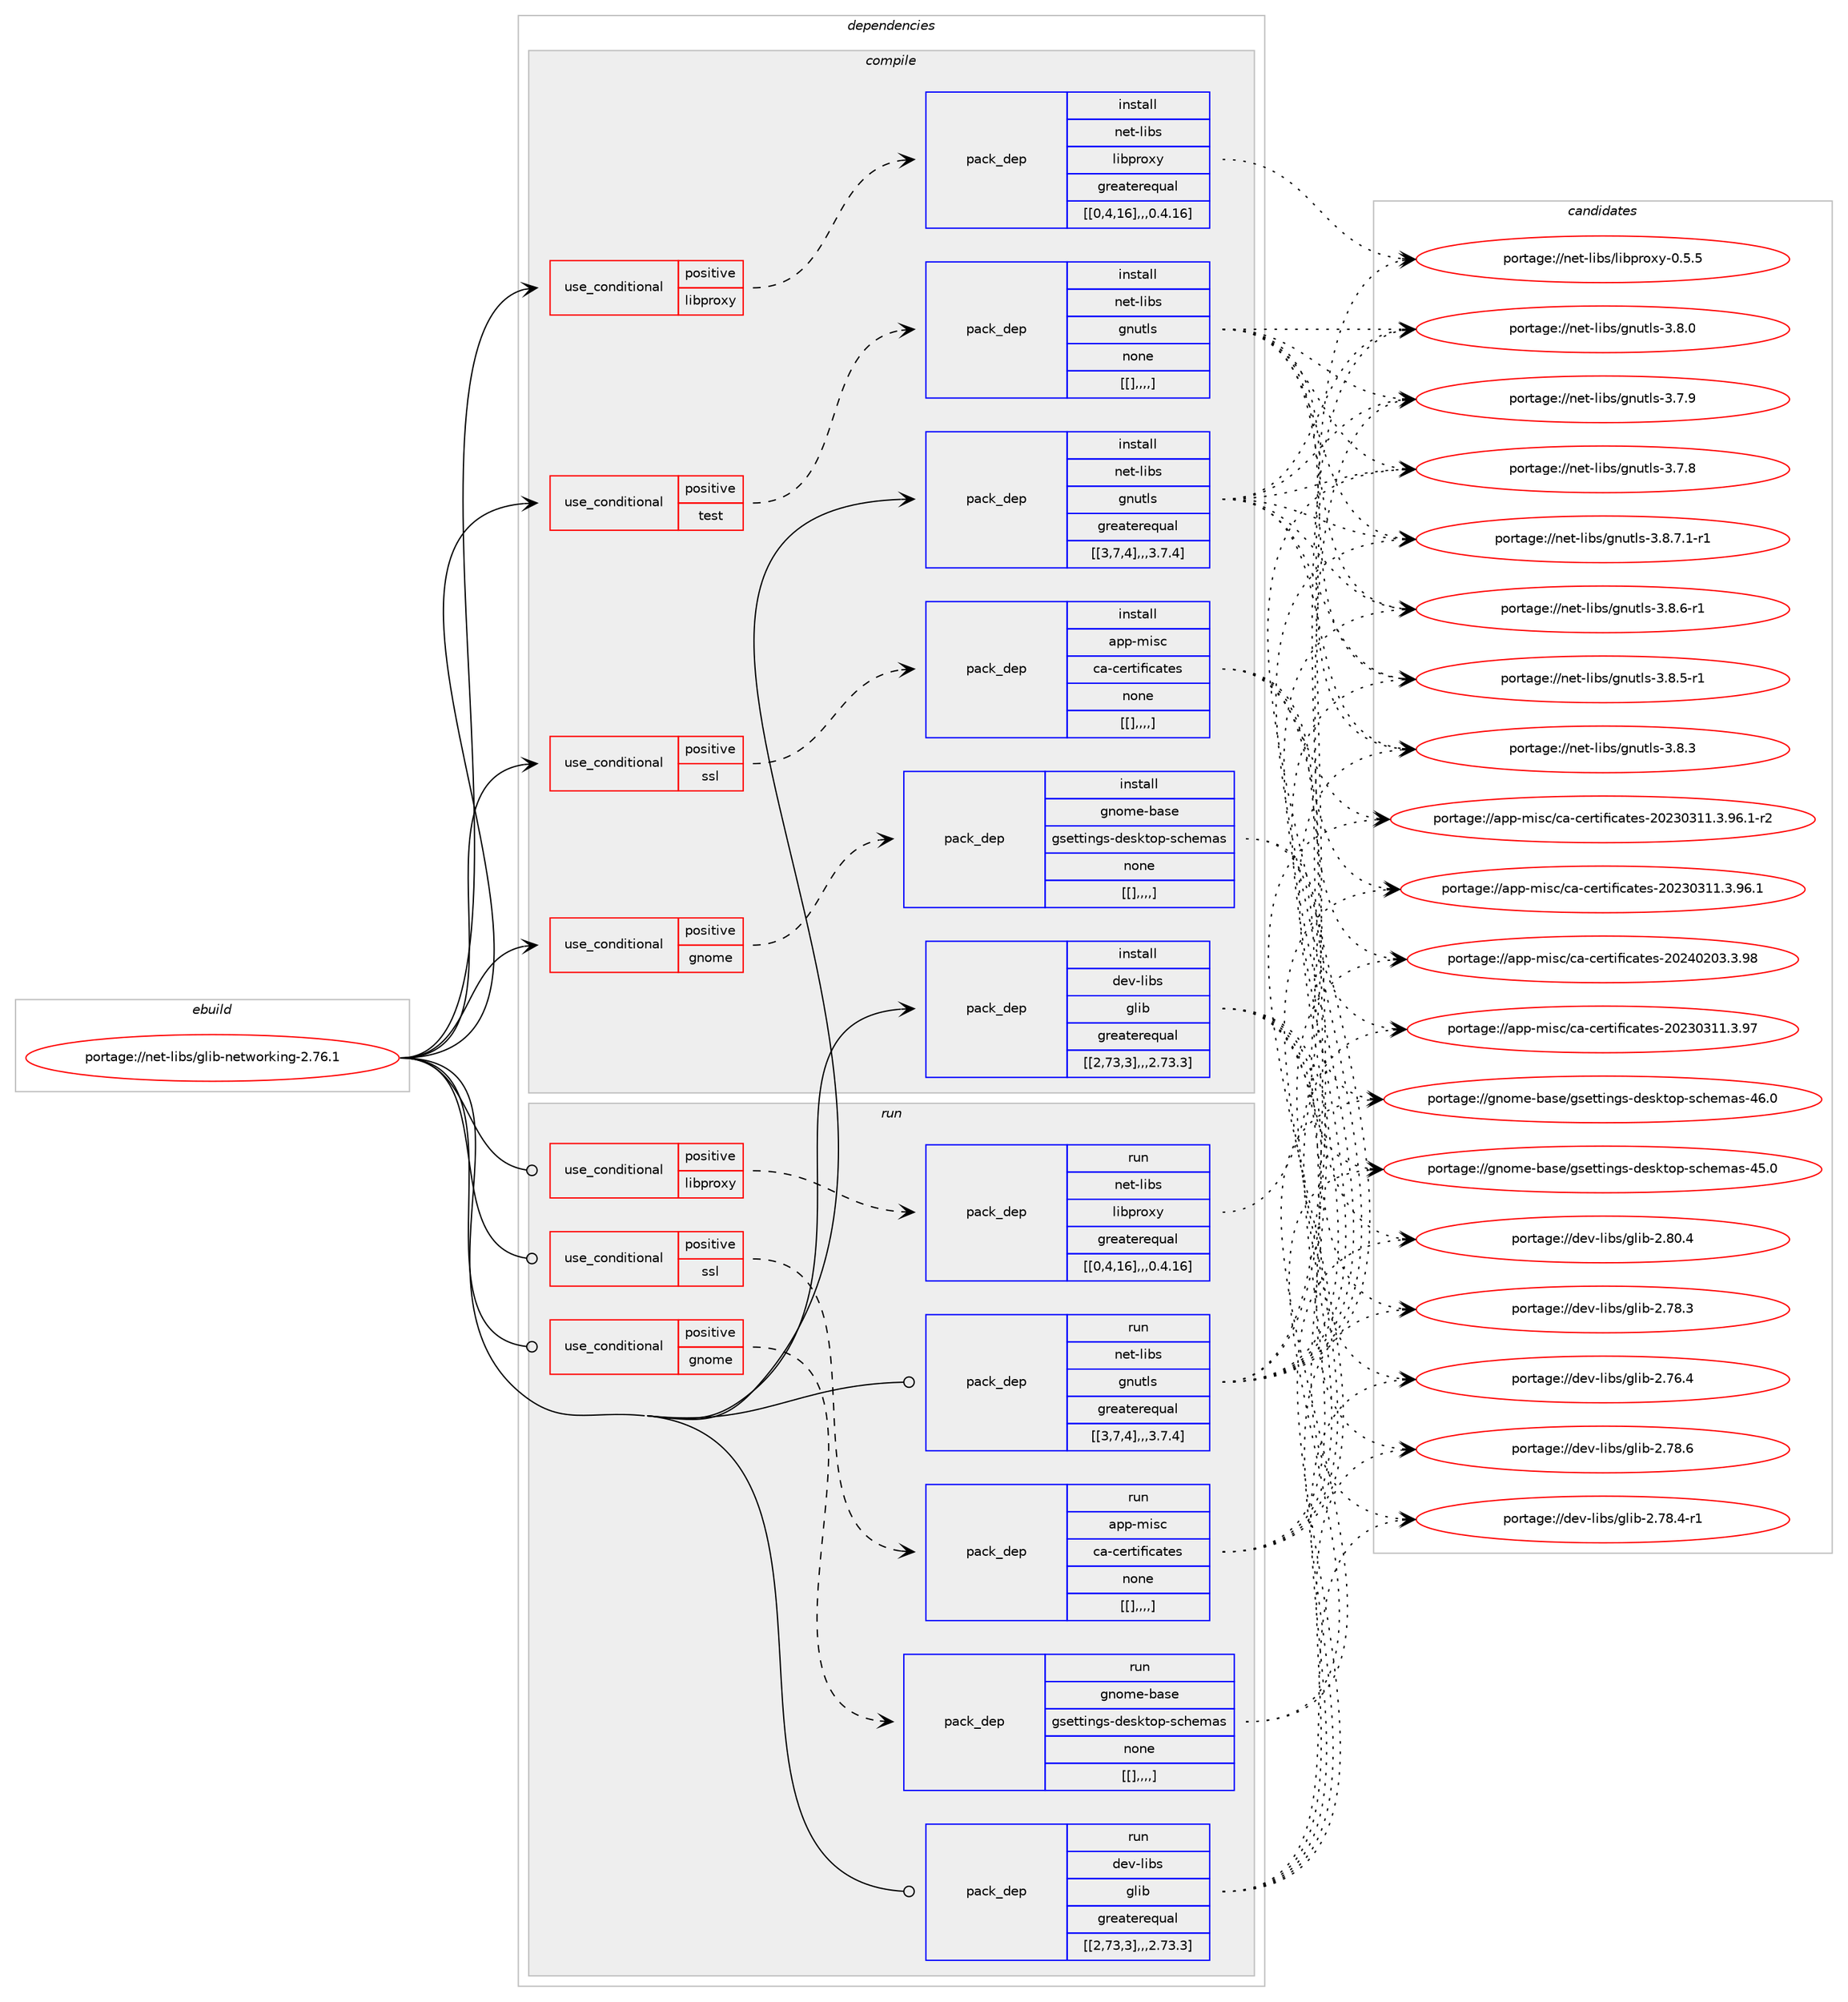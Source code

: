 digraph prolog {

# *************
# Graph options
# *************

newrank=true;
concentrate=true;
compound=true;
graph [rankdir=LR,fontname=Helvetica,fontsize=10,ranksep=1.5];#, ranksep=2.5, nodesep=0.2];
edge  [arrowhead=vee];
node  [fontname=Helvetica,fontsize=10];

# **********
# The ebuild
# **********

subgraph cluster_leftcol {
color=gray;
label=<<i>ebuild</i>>;
id [label="portage://net-libs/glib-networking-2.76.1", color=red, width=4, href="../net-libs/glib-networking-2.76.1.svg"];
}

# ****************
# The dependencies
# ****************

subgraph cluster_midcol {
color=gray;
label=<<i>dependencies</i>>;
subgraph cluster_compile {
fillcolor="#eeeeee";
style=filled;
label=<<i>compile</i>>;
subgraph cond98159 {
dependency376980 [label=<<TABLE BORDER="0" CELLBORDER="1" CELLSPACING="0" CELLPADDING="4"><TR><TD ROWSPAN="3" CELLPADDING="10">use_conditional</TD></TR><TR><TD>positive</TD></TR><TR><TD>gnome</TD></TR></TABLE>>, shape=none, color=red];
subgraph pack276017 {
dependency376981 [label=<<TABLE BORDER="0" CELLBORDER="1" CELLSPACING="0" CELLPADDING="4" WIDTH="220"><TR><TD ROWSPAN="6" CELLPADDING="30">pack_dep</TD></TR><TR><TD WIDTH="110">install</TD></TR><TR><TD>gnome-base</TD></TR><TR><TD>gsettings-desktop-schemas</TD></TR><TR><TD>none</TD></TR><TR><TD>[[],,,,]</TD></TR></TABLE>>, shape=none, color=blue];
}
dependency376980:e -> dependency376981:w [weight=20,style="dashed",arrowhead="vee"];
}
id:e -> dependency376980:w [weight=20,style="solid",arrowhead="vee"];
subgraph cond98160 {
dependency376982 [label=<<TABLE BORDER="0" CELLBORDER="1" CELLSPACING="0" CELLPADDING="4"><TR><TD ROWSPAN="3" CELLPADDING="10">use_conditional</TD></TR><TR><TD>positive</TD></TR><TR><TD>libproxy</TD></TR></TABLE>>, shape=none, color=red];
subgraph pack276018 {
dependency376983 [label=<<TABLE BORDER="0" CELLBORDER="1" CELLSPACING="0" CELLPADDING="4" WIDTH="220"><TR><TD ROWSPAN="6" CELLPADDING="30">pack_dep</TD></TR><TR><TD WIDTH="110">install</TD></TR><TR><TD>net-libs</TD></TR><TR><TD>libproxy</TD></TR><TR><TD>greaterequal</TD></TR><TR><TD>[[0,4,16],,,0.4.16]</TD></TR></TABLE>>, shape=none, color=blue];
}
dependency376982:e -> dependency376983:w [weight=20,style="dashed",arrowhead="vee"];
}
id:e -> dependency376982:w [weight=20,style="solid",arrowhead="vee"];
subgraph cond98161 {
dependency376984 [label=<<TABLE BORDER="0" CELLBORDER="1" CELLSPACING="0" CELLPADDING="4"><TR><TD ROWSPAN="3" CELLPADDING="10">use_conditional</TD></TR><TR><TD>positive</TD></TR><TR><TD>ssl</TD></TR></TABLE>>, shape=none, color=red];
subgraph pack276019 {
dependency376985 [label=<<TABLE BORDER="0" CELLBORDER="1" CELLSPACING="0" CELLPADDING="4" WIDTH="220"><TR><TD ROWSPAN="6" CELLPADDING="30">pack_dep</TD></TR><TR><TD WIDTH="110">install</TD></TR><TR><TD>app-misc</TD></TR><TR><TD>ca-certificates</TD></TR><TR><TD>none</TD></TR><TR><TD>[[],,,,]</TD></TR></TABLE>>, shape=none, color=blue];
}
dependency376984:e -> dependency376985:w [weight=20,style="dashed",arrowhead="vee"];
}
id:e -> dependency376984:w [weight=20,style="solid",arrowhead="vee"];
subgraph cond98162 {
dependency376986 [label=<<TABLE BORDER="0" CELLBORDER="1" CELLSPACING="0" CELLPADDING="4"><TR><TD ROWSPAN="3" CELLPADDING="10">use_conditional</TD></TR><TR><TD>positive</TD></TR><TR><TD>test</TD></TR></TABLE>>, shape=none, color=red];
subgraph pack276020 {
dependency376987 [label=<<TABLE BORDER="0" CELLBORDER="1" CELLSPACING="0" CELLPADDING="4" WIDTH="220"><TR><TD ROWSPAN="6" CELLPADDING="30">pack_dep</TD></TR><TR><TD WIDTH="110">install</TD></TR><TR><TD>net-libs</TD></TR><TR><TD>gnutls</TD></TR><TR><TD>none</TD></TR><TR><TD>[[],,,,]</TD></TR></TABLE>>, shape=none, color=blue];
}
dependency376986:e -> dependency376987:w [weight=20,style="dashed",arrowhead="vee"];
}
id:e -> dependency376986:w [weight=20,style="solid",arrowhead="vee"];
subgraph pack276021 {
dependency376988 [label=<<TABLE BORDER="0" CELLBORDER="1" CELLSPACING="0" CELLPADDING="4" WIDTH="220"><TR><TD ROWSPAN="6" CELLPADDING="30">pack_dep</TD></TR><TR><TD WIDTH="110">install</TD></TR><TR><TD>dev-libs</TD></TR><TR><TD>glib</TD></TR><TR><TD>greaterequal</TD></TR><TR><TD>[[2,73,3],,,2.73.3]</TD></TR></TABLE>>, shape=none, color=blue];
}
id:e -> dependency376988:w [weight=20,style="solid",arrowhead="vee"];
subgraph pack276022 {
dependency376989 [label=<<TABLE BORDER="0" CELLBORDER="1" CELLSPACING="0" CELLPADDING="4" WIDTH="220"><TR><TD ROWSPAN="6" CELLPADDING="30">pack_dep</TD></TR><TR><TD WIDTH="110">install</TD></TR><TR><TD>net-libs</TD></TR><TR><TD>gnutls</TD></TR><TR><TD>greaterequal</TD></TR><TR><TD>[[3,7,4],,,3.7.4]</TD></TR></TABLE>>, shape=none, color=blue];
}
id:e -> dependency376989:w [weight=20,style="solid",arrowhead="vee"];
}
subgraph cluster_compileandrun {
fillcolor="#eeeeee";
style=filled;
label=<<i>compile and run</i>>;
}
subgraph cluster_run {
fillcolor="#eeeeee";
style=filled;
label=<<i>run</i>>;
subgraph cond98163 {
dependency376990 [label=<<TABLE BORDER="0" CELLBORDER="1" CELLSPACING="0" CELLPADDING="4"><TR><TD ROWSPAN="3" CELLPADDING="10">use_conditional</TD></TR><TR><TD>positive</TD></TR><TR><TD>gnome</TD></TR></TABLE>>, shape=none, color=red];
subgraph pack276023 {
dependency376991 [label=<<TABLE BORDER="0" CELLBORDER="1" CELLSPACING="0" CELLPADDING="4" WIDTH="220"><TR><TD ROWSPAN="6" CELLPADDING="30">pack_dep</TD></TR><TR><TD WIDTH="110">run</TD></TR><TR><TD>gnome-base</TD></TR><TR><TD>gsettings-desktop-schemas</TD></TR><TR><TD>none</TD></TR><TR><TD>[[],,,,]</TD></TR></TABLE>>, shape=none, color=blue];
}
dependency376990:e -> dependency376991:w [weight=20,style="dashed",arrowhead="vee"];
}
id:e -> dependency376990:w [weight=20,style="solid",arrowhead="odot"];
subgraph cond98164 {
dependency376992 [label=<<TABLE BORDER="0" CELLBORDER="1" CELLSPACING="0" CELLPADDING="4"><TR><TD ROWSPAN="3" CELLPADDING="10">use_conditional</TD></TR><TR><TD>positive</TD></TR><TR><TD>libproxy</TD></TR></TABLE>>, shape=none, color=red];
subgraph pack276024 {
dependency376993 [label=<<TABLE BORDER="0" CELLBORDER="1" CELLSPACING="0" CELLPADDING="4" WIDTH="220"><TR><TD ROWSPAN="6" CELLPADDING="30">pack_dep</TD></TR><TR><TD WIDTH="110">run</TD></TR><TR><TD>net-libs</TD></TR><TR><TD>libproxy</TD></TR><TR><TD>greaterequal</TD></TR><TR><TD>[[0,4,16],,,0.4.16]</TD></TR></TABLE>>, shape=none, color=blue];
}
dependency376992:e -> dependency376993:w [weight=20,style="dashed",arrowhead="vee"];
}
id:e -> dependency376992:w [weight=20,style="solid",arrowhead="odot"];
subgraph cond98165 {
dependency376994 [label=<<TABLE BORDER="0" CELLBORDER="1" CELLSPACING="0" CELLPADDING="4"><TR><TD ROWSPAN="3" CELLPADDING="10">use_conditional</TD></TR><TR><TD>positive</TD></TR><TR><TD>ssl</TD></TR></TABLE>>, shape=none, color=red];
subgraph pack276025 {
dependency376995 [label=<<TABLE BORDER="0" CELLBORDER="1" CELLSPACING="0" CELLPADDING="4" WIDTH="220"><TR><TD ROWSPAN="6" CELLPADDING="30">pack_dep</TD></TR><TR><TD WIDTH="110">run</TD></TR><TR><TD>app-misc</TD></TR><TR><TD>ca-certificates</TD></TR><TR><TD>none</TD></TR><TR><TD>[[],,,,]</TD></TR></TABLE>>, shape=none, color=blue];
}
dependency376994:e -> dependency376995:w [weight=20,style="dashed",arrowhead="vee"];
}
id:e -> dependency376994:w [weight=20,style="solid",arrowhead="odot"];
subgraph pack276026 {
dependency376996 [label=<<TABLE BORDER="0" CELLBORDER="1" CELLSPACING="0" CELLPADDING="4" WIDTH="220"><TR><TD ROWSPAN="6" CELLPADDING="30">pack_dep</TD></TR><TR><TD WIDTH="110">run</TD></TR><TR><TD>dev-libs</TD></TR><TR><TD>glib</TD></TR><TR><TD>greaterequal</TD></TR><TR><TD>[[2,73,3],,,2.73.3]</TD></TR></TABLE>>, shape=none, color=blue];
}
id:e -> dependency376996:w [weight=20,style="solid",arrowhead="odot"];
subgraph pack276027 {
dependency376997 [label=<<TABLE BORDER="0" CELLBORDER="1" CELLSPACING="0" CELLPADDING="4" WIDTH="220"><TR><TD ROWSPAN="6" CELLPADDING="30">pack_dep</TD></TR><TR><TD WIDTH="110">run</TD></TR><TR><TD>net-libs</TD></TR><TR><TD>gnutls</TD></TR><TR><TD>greaterequal</TD></TR><TR><TD>[[3,7,4],,,3.7.4]</TD></TR></TABLE>>, shape=none, color=blue];
}
id:e -> dependency376997:w [weight=20,style="solid",arrowhead="odot"];
}
}

# **************
# The candidates
# **************

subgraph cluster_choices {
rank=same;
color=gray;
label=<<i>candidates</i>>;

subgraph choice276017 {
color=black;
nodesep=1;
choice10311011110910145989711510147103115101116116105110103115451001011151071161111124511599104101109971154552544648 [label="portage://gnome-base/gsettings-desktop-schemas-46.0", color=red, width=4,href="../gnome-base/gsettings-desktop-schemas-46.0.svg"];
choice10311011110910145989711510147103115101116116105110103115451001011151071161111124511599104101109971154552534648 [label="portage://gnome-base/gsettings-desktop-schemas-45.0", color=red, width=4,href="../gnome-base/gsettings-desktop-schemas-45.0.svg"];
dependency376981:e -> choice10311011110910145989711510147103115101116116105110103115451001011151071161111124511599104101109971154552544648:w [style=dotted,weight="100"];
dependency376981:e -> choice10311011110910145989711510147103115101116116105110103115451001011151071161111124511599104101109971154552534648:w [style=dotted,weight="100"];
}
subgraph choice276018 {
color=black;
nodesep=1;
choice11010111645108105981154710810598112114111120121454846534653 [label="portage://net-libs/libproxy-0.5.5", color=red, width=4,href="../net-libs/libproxy-0.5.5.svg"];
dependency376983:e -> choice11010111645108105981154710810598112114111120121454846534653:w [style=dotted,weight="100"];
}
subgraph choice276019 {
color=black;
nodesep=1;
choice971121124510910511599479997459910111411610510210599971161011154550485052485048514651465756 [label="portage://app-misc/ca-certificates-20240203.3.98", color=red, width=4,href="../app-misc/ca-certificates-20240203.3.98.svg"];
choice971121124510910511599479997459910111411610510210599971161011154550485051485149494651465755 [label="portage://app-misc/ca-certificates-20230311.3.97", color=red, width=4,href="../app-misc/ca-certificates-20230311.3.97.svg"];
choice97112112451091051159947999745991011141161051021059997116101115455048505148514949465146575446494511450 [label="portage://app-misc/ca-certificates-20230311.3.96.1-r2", color=red, width=4,href="../app-misc/ca-certificates-20230311.3.96.1-r2.svg"];
choice9711211245109105115994799974599101114116105102105999711610111545504850514851494946514657544649 [label="portage://app-misc/ca-certificates-20230311.3.96.1", color=red, width=4,href="../app-misc/ca-certificates-20230311.3.96.1.svg"];
dependency376985:e -> choice971121124510910511599479997459910111411610510210599971161011154550485052485048514651465756:w [style=dotted,weight="100"];
dependency376985:e -> choice971121124510910511599479997459910111411610510210599971161011154550485051485149494651465755:w [style=dotted,weight="100"];
dependency376985:e -> choice97112112451091051159947999745991011141161051021059997116101115455048505148514949465146575446494511450:w [style=dotted,weight="100"];
dependency376985:e -> choice9711211245109105115994799974599101114116105102105999711610111545504850514851494946514657544649:w [style=dotted,weight="100"];
}
subgraph choice276020 {
color=black;
nodesep=1;
choice11010111645108105981154710311011711610811545514656465546494511449 [label="portage://net-libs/gnutls-3.8.7.1-r1", color=red, width=4,href="../net-libs/gnutls-3.8.7.1-r1.svg"];
choice1101011164510810598115471031101171161081154551465646544511449 [label="portage://net-libs/gnutls-3.8.6-r1", color=red, width=4,href="../net-libs/gnutls-3.8.6-r1.svg"];
choice1101011164510810598115471031101171161081154551465646534511449 [label="portage://net-libs/gnutls-3.8.5-r1", color=red, width=4,href="../net-libs/gnutls-3.8.5-r1.svg"];
choice110101116451081059811547103110117116108115455146564651 [label="portage://net-libs/gnutls-3.8.3", color=red, width=4,href="../net-libs/gnutls-3.8.3.svg"];
choice110101116451081059811547103110117116108115455146564648 [label="portage://net-libs/gnutls-3.8.0", color=red, width=4,href="../net-libs/gnutls-3.8.0.svg"];
choice110101116451081059811547103110117116108115455146554657 [label="portage://net-libs/gnutls-3.7.9", color=red, width=4,href="../net-libs/gnutls-3.7.9.svg"];
choice110101116451081059811547103110117116108115455146554656 [label="portage://net-libs/gnutls-3.7.8", color=red, width=4,href="../net-libs/gnutls-3.7.8.svg"];
dependency376987:e -> choice11010111645108105981154710311011711610811545514656465546494511449:w [style=dotted,weight="100"];
dependency376987:e -> choice1101011164510810598115471031101171161081154551465646544511449:w [style=dotted,weight="100"];
dependency376987:e -> choice1101011164510810598115471031101171161081154551465646534511449:w [style=dotted,weight="100"];
dependency376987:e -> choice110101116451081059811547103110117116108115455146564651:w [style=dotted,weight="100"];
dependency376987:e -> choice110101116451081059811547103110117116108115455146564648:w [style=dotted,weight="100"];
dependency376987:e -> choice110101116451081059811547103110117116108115455146554657:w [style=dotted,weight="100"];
dependency376987:e -> choice110101116451081059811547103110117116108115455146554656:w [style=dotted,weight="100"];
}
subgraph choice276021 {
color=black;
nodesep=1;
choice1001011184510810598115471031081059845504656484652 [label="portage://dev-libs/glib-2.80.4", color=red, width=4,href="../dev-libs/glib-2.80.4.svg"];
choice1001011184510810598115471031081059845504655564654 [label="portage://dev-libs/glib-2.78.6", color=red, width=4,href="../dev-libs/glib-2.78.6.svg"];
choice10010111845108105981154710310810598455046555646524511449 [label="portage://dev-libs/glib-2.78.4-r1", color=red, width=4,href="../dev-libs/glib-2.78.4-r1.svg"];
choice1001011184510810598115471031081059845504655564651 [label="portage://dev-libs/glib-2.78.3", color=red, width=4,href="../dev-libs/glib-2.78.3.svg"];
choice1001011184510810598115471031081059845504655544652 [label="portage://dev-libs/glib-2.76.4", color=red, width=4,href="../dev-libs/glib-2.76.4.svg"];
dependency376988:e -> choice1001011184510810598115471031081059845504656484652:w [style=dotted,weight="100"];
dependency376988:e -> choice1001011184510810598115471031081059845504655564654:w [style=dotted,weight="100"];
dependency376988:e -> choice10010111845108105981154710310810598455046555646524511449:w [style=dotted,weight="100"];
dependency376988:e -> choice1001011184510810598115471031081059845504655564651:w [style=dotted,weight="100"];
dependency376988:e -> choice1001011184510810598115471031081059845504655544652:w [style=dotted,weight="100"];
}
subgraph choice276022 {
color=black;
nodesep=1;
choice11010111645108105981154710311011711610811545514656465546494511449 [label="portage://net-libs/gnutls-3.8.7.1-r1", color=red, width=4,href="../net-libs/gnutls-3.8.7.1-r1.svg"];
choice1101011164510810598115471031101171161081154551465646544511449 [label="portage://net-libs/gnutls-3.8.6-r1", color=red, width=4,href="../net-libs/gnutls-3.8.6-r1.svg"];
choice1101011164510810598115471031101171161081154551465646534511449 [label="portage://net-libs/gnutls-3.8.5-r1", color=red, width=4,href="../net-libs/gnutls-3.8.5-r1.svg"];
choice110101116451081059811547103110117116108115455146564651 [label="portage://net-libs/gnutls-3.8.3", color=red, width=4,href="../net-libs/gnutls-3.8.3.svg"];
choice110101116451081059811547103110117116108115455146564648 [label="portage://net-libs/gnutls-3.8.0", color=red, width=4,href="../net-libs/gnutls-3.8.0.svg"];
choice110101116451081059811547103110117116108115455146554657 [label="portage://net-libs/gnutls-3.7.9", color=red, width=4,href="../net-libs/gnutls-3.7.9.svg"];
choice110101116451081059811547103110117116108115455146554656 [label="portage://net-libs/gnutls-3.7.8", color=red, width=4,href="../net-libs/gnutls-3.7.8.svg"];
dependency376989:e -> choice11010111645108105981154710311011711610811545514656465546494511449:w [style=dotted,weight="100"];
dependency376989:e -> choice1101011164510810598115471031101171161081154551465646544511449:w [style=dotted,weight="100"];
dependency376989:e -> choice1101011164510810598115471031101171161081154551465646534511449:w [style=dotted,weight="100"];
dependency376989:e -> choice110101116451081059811547103110117116108115455146564651:w [style=dotted,weight="100"];
dependency376989:e -> choice110101116451081059811547103110117116108115455146564648:w [style=dotted,weight="100"];
dependency376989:e -> choice110101116451081059811547103110117116108115455146554657:w [style=dotted,weight="100"];
dependency376989:e -> choice110101116451081059811547103110117116108115455146554656:w [style=dotted,weight="100"];
}
subgraph choice276023 {
color=black;
nodesep=1;
choice10311011110910145989711510147103115101116116105110103115451001011151071161111124511599104101109971154552544648 [label="portage://gnome-base/gsettings-desktop-schemas-46.0", color=red, width=4,href="../gnome-base/gsettings-desktop-schemas-46.0.svg"];
choice10311011110910145989711510147103115101116116105110103115451001011151071161111124511599104101109971154552534648 [label="portage://gnome-base/gsettings-desktop-schemas-45.0", color=red, width=4,href="../gnome-base/gsettings-desktop-schemas-45.0.svg"];
dependency376991:e -> choice10311011110910145989711510147103115101116116105110103115451001011151071161111124511599104101109971154552544648:w [style=dotted,weight="100"];
dependency376991:e -> choice10311011110910145989711510147103115101116116105110103115451001011151071161111124511599104101109971154552534648:w [style=dotted,weight="100"];
}
subgraph choice276024 {
color=black;
nodesep=1;
choice11010111645108105981154710810598112114111120121454846534653 [label="portage://net-libs/libproxy-0.5.5", color=red, width=4,href="../net-libs/libproxy-0.5.5.svg"];
dependency376993:e -> choice11010111645108105981154710810598112114111120121454846534653:w [style=dotted,weight="100"];
}
subgraph choice276025 {
color=black;
nodesep=1;
choice971121124510910511599479997459910111411610510210599971161011154550485052485048514651465756 [label="portage://app-misc/ca-certificates-20240203.3.98", color=red, width=4,href="../app-misc/ca-certificates-20240203.3.98.svg"];
choice971121124510910511599479997459910111411610510210599971161011154550485051485149494651465755 [label="portage://app-misc/ca-certificates-20230311.3.97", color=red, width=4,href="../app-misc/ca-certificates-20230311.3.97.svg"];
choice97112112451091051159947999745991011141161051021059997116101115455048505148514949465146575446494511450 [label="portage://app-misc/ca-certificates-20230311.3.96.1-r2", color=red, width=4,href="../app-misc/ca-certificates-20230311.3.96.1-r2.svg"];
choice9711211245109105115994799974599101114116105102105999711610111545504850514851494946514657544649 [label="portage://app-misc/ca-certificates-20230311.3.96.1", color=red, width=4,href="../app-misc/ca-certificates-20230311.3.96.1.svg"];
dependency376995:e -> choice971121124510910511599479997459910111411610510210599971161011154550485052485048514651465756:w [style=dotted,weight="100"];
dependency376995:e -> choice971121124510910511599479997459910111411610510210599971161011154550485051485149494651465755:w [style=dotted,weight="100"];
dependency376995:e -> choice97112112451091051159947999745991011141161051021059997116101115455048505148514949465146575446494511450:w [style=dotted,weight="100"];
dependency376995:e -> choice9711211245109105115994799974599101114116105102105999711610111545504850514851494946514657544649:w [style=dotted,weight="100"];
}
subgraph choice276026 {
color=black;
nodesep=1;
choice1001011184510810598115471031081059845504656484652 [label="portage://dev-libs/glib-2.80.4", color=red, width=4,href="../dev-libs/glib-2.80.4.svg"];
choice1001011184510810598115471031081059845504655564654 [label="portage://dev-libs/glib-2.78.6", color=red, width=4,href="../dev-libs/glib-2.78.6.svg"];
choice10010111845108105981154710310810598455046555646524511449 [label="portage://dev-libs/glib-2.78.4-r1", color=red, width=4,href="../dev-libs/glib-2.78.4-r1.svg"];
choice1001011184510810598115471031081059845504655564651 [label="portage://dev-libs/glib-2.78.3", color=red, width=4,href="../dev-libs/glib-2.78.3.svg"];
choice1001011184510810598115471031081059845504655544652 [label="portage://dev-libs/glib-2.76.4", color=red, width=4,href="../dev-libs/glib-2.76.4.svg"];
dependency376996:e -> choice1001011184510810598115471031081059845504656484652:w [style=dotted,weight="100"];
dependency376996:e -> choice1001011184510810598115471031081059845504655564654:w [style=dotted,weight="100"];
dependency376996:e -> choice10010111845108105981154710310810598455046555646524511449:w [style=dotted,weight="100"];
dependency376996:e -> choice1001011184510810598115471031081059845504655564651:w [style=dotted,weight="100"];
dependency376996:e -> choice1001011184510810598115471031081059845504655544652:w [style=dotted,weight="100"];
}
subgraph choice276027 {
color=black;
nodesep=1;
choice11010111645108105981154710311011711610811545514656465546494511449 [label="portage://net-libs/gnutls-3.8.7.1-r1", color=red, width=4,href="../net-libs/gnutls-3.8.7.1-r1.svg"];
choice1101011164510810598115471031101171161081154551465646544511449 [label="portage://net-libs/gnutls-3.8.6-r1", color=red, width=4,href="../net-libs/gnutls-3.8.6-r1.svg"];
choice1101011164510810598115471031101171161081154551465646534511449 [label="portage://net-libs/gnutls-3.8.5-r1", color=red, width=4,href="../net-libs/gnutls-3.8.5-r1.svg"];
choice110101116451081059811547103110117116108115455146564651 [label="portage://net-libs/gnutls-3.8.3", color=red, width=4,href="../net-libs/gnutls-3.8.3.svg"];
choice110101116451081059811547103110117116108115455146564648 [label="portage://net-libs/gnutls-3.8.0", color=red, width=4,href="../net-libs/gnutls-3.8.0.svg"];
choice110101116451081059811547103110117116108115455146554657 [label="portage://net-libs/gnutls-3.7.9", color=red, width=4,href="../net-libs/gnutls-3.7.9.svg"];
choice110101116451081059811547103110117116108115455146554656 [label="portage://net-libs/gnutls-3.7.8", color=red, width=4,href="../net-libs/gnutls-3.7.8.svg"];
dependency376997:e -> choice11010111645108105981154710311011711610811545514656465546494511449:w [style=dotted,weight="100"];
dependency376997:e -> choice1101011164510810598115471031101171161081154551465646544511449:w [style=dotted,weight="100"];
dependency376997:e -> choice1101011164510810598115471031101171161081154551465646534511449:w [style=dotted,weight="100"];
dependency376997:e -> choice110101116451081059811547103110117116108115455146564651:w [style=dotted,weight="100"];
dependency376997:e -> choice110101116451081059811547103110117116108115455146564648:w [style=dotted,weight="100"];
dependency376997:e -> choice110101116451081059811547103110117116108115455146554657:w [style=dotted,weight="100"];
dependency376997:e -> choice110101116451081059811547103110117116108115455146554656:w [style=dotted,weight="100"];
}
}

}

